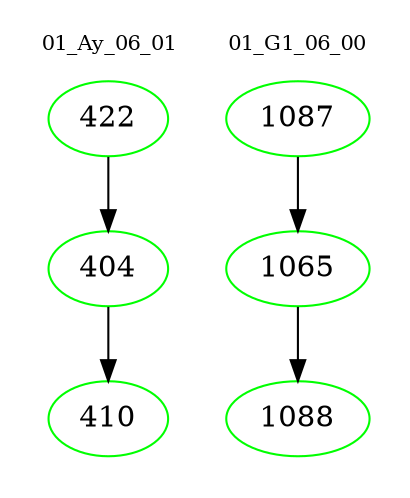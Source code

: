 digraph{
subgraph cluster_0 {
color = white
label = "01_Ay_06_01";
fontsize=10;
T0_422 [label="422", color="green"]
T0_422 -> T0_404 [color="black"]
T0_404 [label="404", color="green"]
T0_404 -> T0_410 [color="black"]
T0_410 [label="410", color="green"]
}
subgraph cluster_1 {
color = white
label = "01_G1_06_00";
fontsize=10;
T1_1087 [label="1087", color="green"]
T1_1087 -> T1_1065 [color="black"]
T1_1065 [label="1065", color="green"]
T1_1065 -> T1_1088 [color="black"]
T1_1088 [label="1088", color="green"]
}
}
